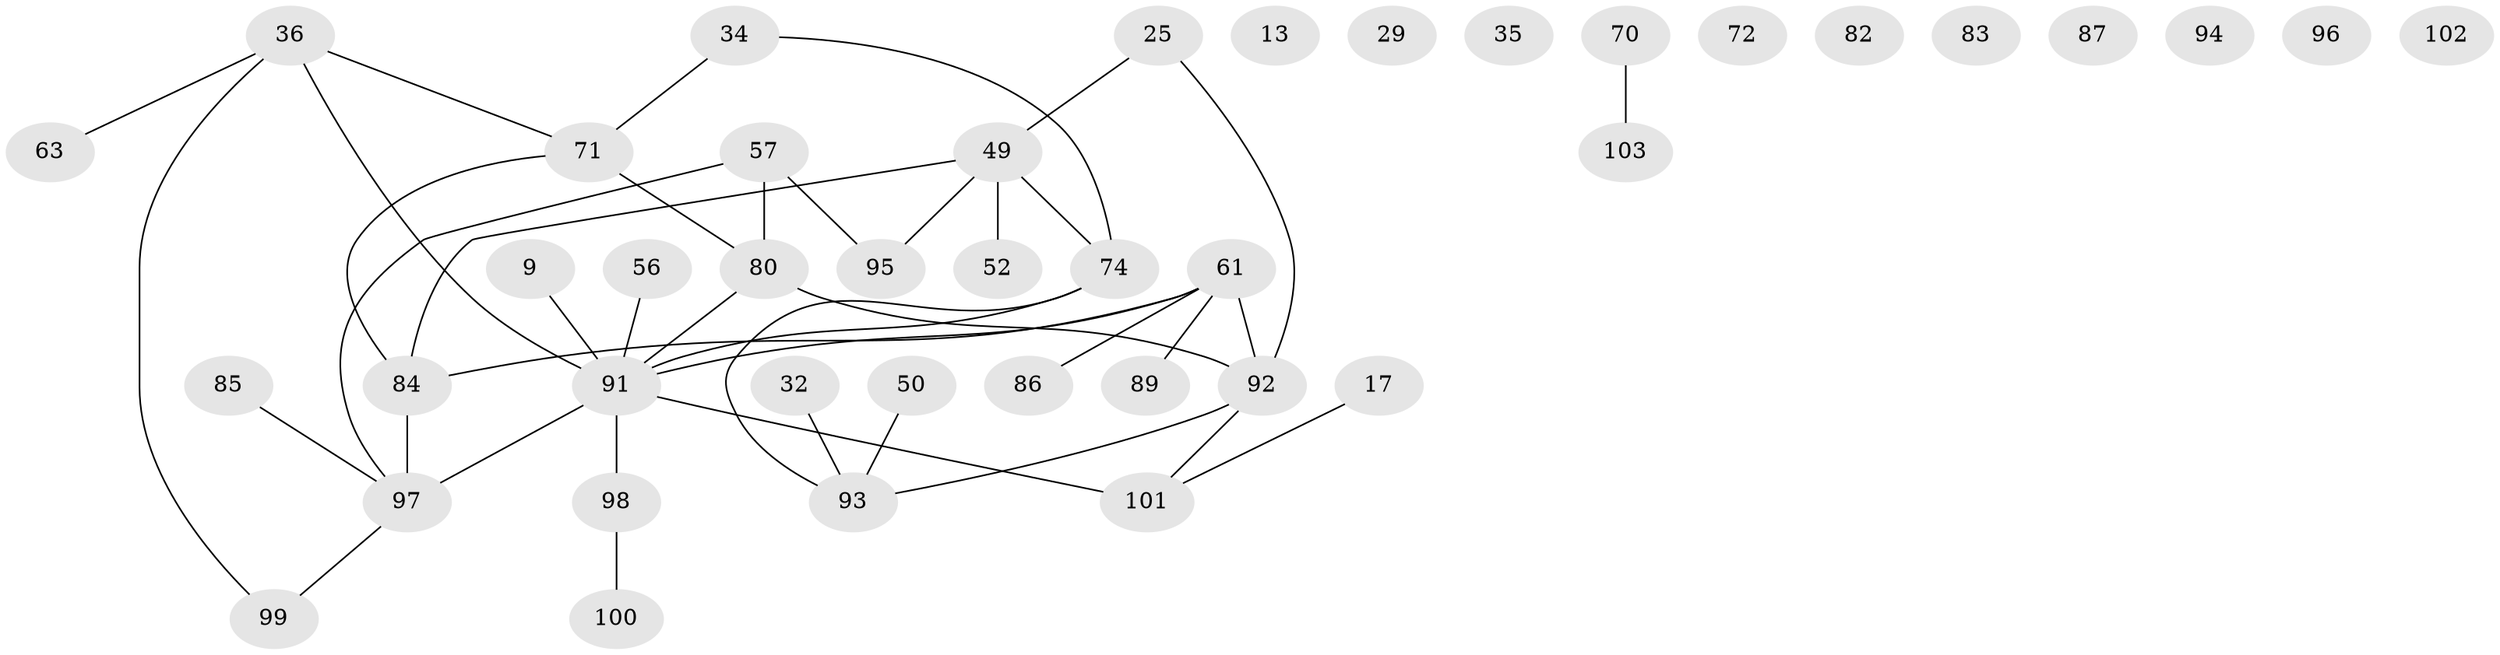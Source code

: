 // original degree distribution, {2: 0.33980582524271846, 1: 0.23300970873786409, 3: 0.1650485436893204, 5: 0.04854368932038835, 0: 0.08737864077669903, 4: 0.10679611650485436, 6: 0.019417475728155338}
// Generated by graph-tools (version 1.1) at 2025/43/03/04/25 21:43:05]
// undirected, 41 vertices, 41 edges
graph export_dot {
graph [start="1"]
  node [color=gray90,style=filled];
  9;
  13;
  17;
  25 [super="+14"];
  29 [super="+15"];
  32;
  34;
  35;
  36;
  49 [super="+7+38+48"];
  50;
  52;
  56;
  57 [super="+55+8"];
  61 [super="+54+60"];
  63 [super="+6"];
  70 [super="+23"];
  71 [super="+2"];
  72;
  74;
  80 [super="+31+46+51+59+79"];
  82;
  83;
  84 [super="+64+42+43+76+62"];
  85;
  86;
  87;
  89;
  91 [super="+78+81+90+75+88"];
  92 [super="+77"];
  93;
  94;
  95;
  96;
  97 [super="+12+40+30+73+66"];
  98 [super="+65+69"];
  99;
  100;
  101;
  102;
  103;
  9 -- 91;
  17 -- 101;
  25 -- 92;
  25 -- 49;
  32 -- 93;
  34 -- 71;
  34 -- 74;
  36 -- 63;
  36 -- 71;
  36 -- 99;
  36 -- 91;
  49 -- 52;
  49 -- 74;
  49 -- 95;
  49 -- 84;
  50 -- 93;
  56 -- 91;
  57 -- 80 [weight=2];
  57 -- 95;
  57 -- 97 [weight=2];
  61 -- 92 [weight=2];
  61 -- 86;
  61 -- 89;
  61 -- 84;
  61 -- 91;
  70 -- 103;
  71 -- 80;
  71 -- 84;
  74 -- 93;
  74 -- 91;
  80 -- 92;
  80 -- 91;
  84 -- 97 [weight=3];
  85 -- 97;
  91 -- 98;
  91 -- 101 [weight=3];
  91 -- 97 [weight=3];
  92 -- 101 [weight=2];
  92 -- 93;
  97 -- 99;
  98 -- 100;
}
